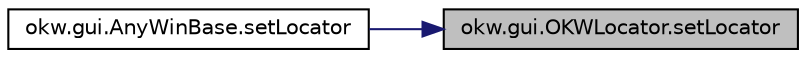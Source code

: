 digraph "okw.gui.OKWLocator.setLocator"
{
 // INTERACTIVE_SVG=YES
 // LATEX_PDF_SIZE
  edge [fontname="Helvetica",fontsize="10",labelfontname="Helvetica",labelfontsize="10"];
  node [fontname="Helvetica",fontsize="10",shape=record];
  rankdir="RL";
  Node104 [label="okw.gui.OKWLocator.setLocator",height=0.2,width=0.4,color="black", fillcolor="grey75", style="filled", fontcolor="black",tooltip="Setzt den Wert (z.B."];
  Node104 -> Node105 [dir="back",color="midnightblue",fontsize="10",style="solid",fontname="Helvetica"];
  Node105 [label="okw.gui.AnyWinBase.setLocator",height=0.2,width=0.4,color="black", fillcolor="white", style="filled",URL="$classokw_1_1gui_1_1_any_win_base.html#a3194f519d53d24425a34f0433bc164a6",tooltip="Setzt den Locator für den aktuellen GUI-Adapter."];
}
